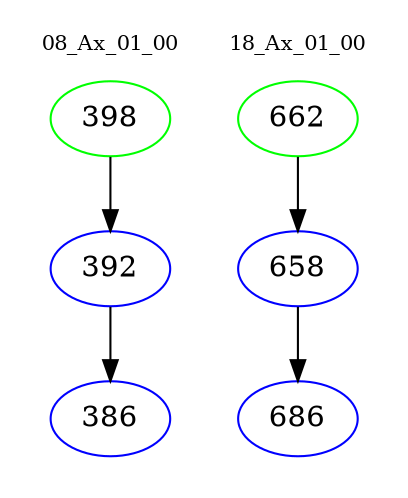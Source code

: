 digraph{
subgraph cluster_0 {
color = white
label = "08_Ax_01_00";
fontsize=10;
T0_398 [label="398", color="green"]
T0_398 -> T0_392 [color="black"]
T0_392 [label="392", color="blue"]
T0_392 -> T0_386 [color="black"]
T0_386 [label="386", color="blue"]
}
subgraph cluster_1 {
color = white
label = "18_Ax_01_00";
fontsize=10;
T1_662 [label="662", color="green"]
T1_662 -> T1_658 [color="black"]
T1_658 [label="658", color="blue"]
T1_658 -> T1_686 [color="black"]
T1_686 [label="686", color="blue"]
}
}
